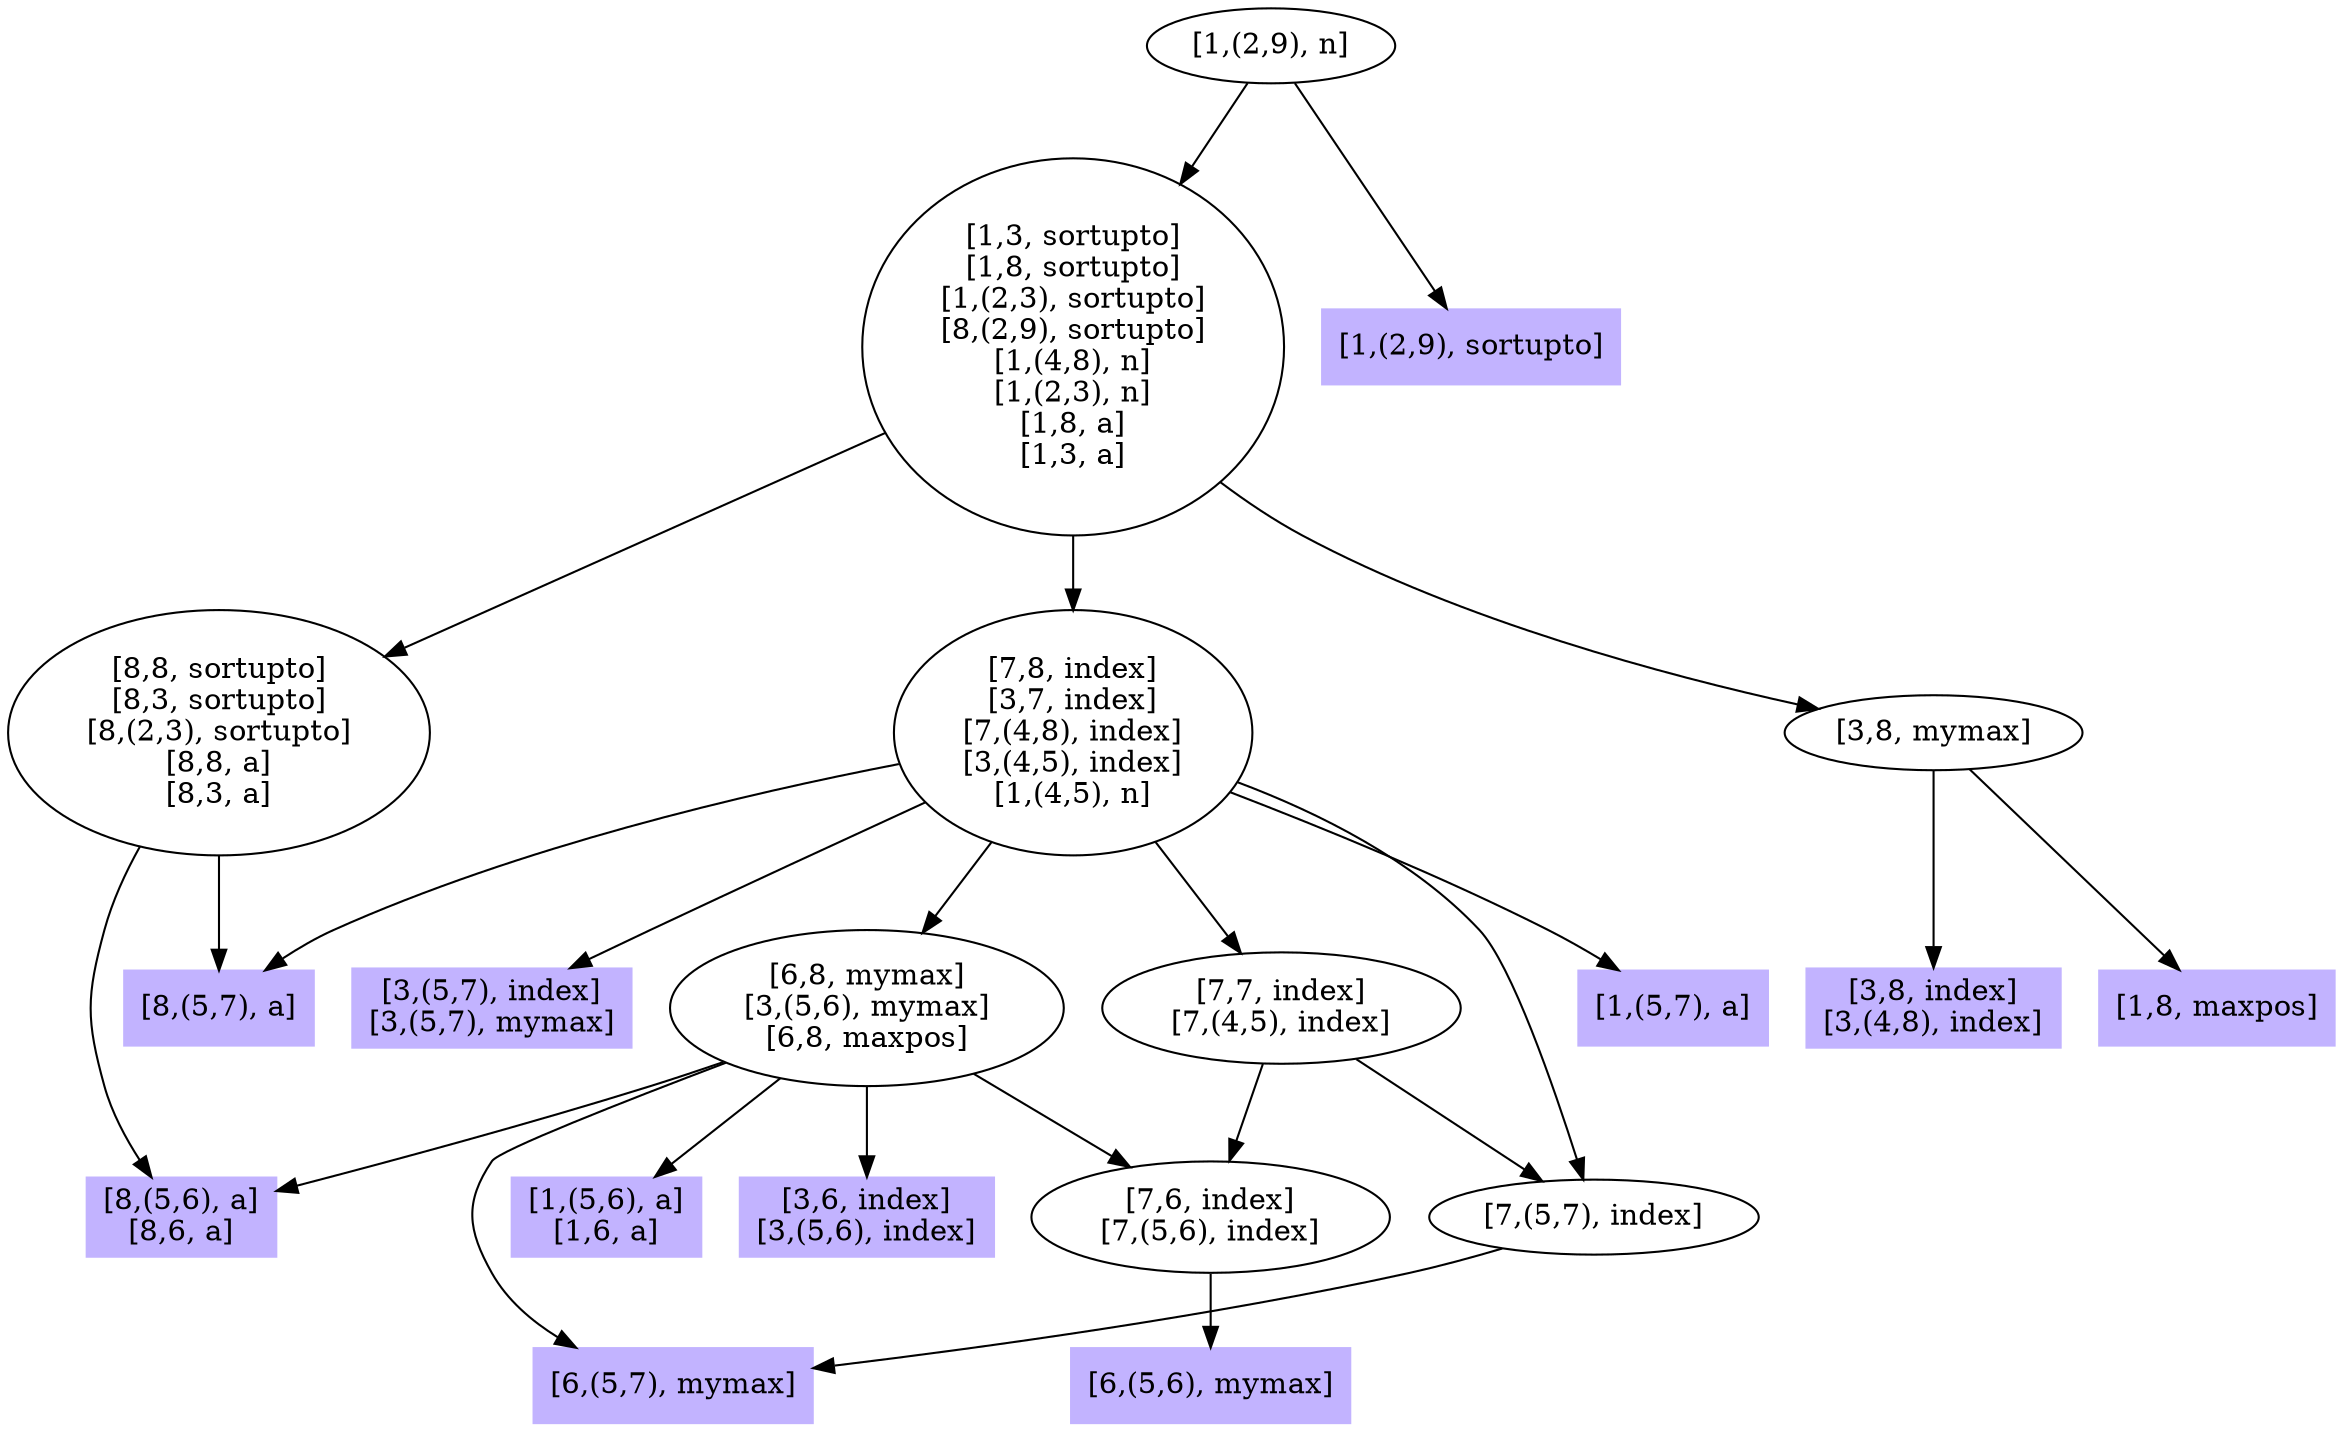 digraph { 
0 [shape=box,style=filled,color=".7 .3 1.0",label="[1,(5,6), a]\n[1,6, a]"];
1 [shape=box,style=filled,color=".7 .3 1.0",label="[1,(5,7), a]"];
2 [shape=box,style=filled,color=".7 .3 1.0",label="[8,(5,6), a]\n[8,6, a]"];
3 [shape=box,style=filled,color=".7 .3 1.0",label="[8,(5,7), a]"];
4 [label="[8,8, sortupto]\n[8,3, sortupto]\n[8,(2,3), sortupto]\n[8,8, a]\n[8,3, a]"];
5 [shape=box,style=filled,color=".7 .3 1.0",label="[6,(5,7), mymax]"];
6 [shape=box,style=filled,color=".7 .3 1.0",label="[6,(5,6), mymax]"];
7 [shape=box,style=filled,color=".7 .3 1.0",label="[3,6, index]\n[3,(5,6), index]"];
8 [label="[7,6, index]\n[7,(5,6), index]"];
9 [label="[6,8, mymax]\n[3,(5,6), mymax]\n[6,8, maxpos]"];
10 [shape=box,style=filled,color=".7 .3 1.0",label="[3,(5,7), index]\n[3,(5,7), mymax]"];
11 [label="[7,(5,7), index]"];
12 [label="[7,7, index]\n[7,(4,5), index]"];
13 [label="[7,8, index]\n[3,7, index]\n[7,(4,8), index]\n[3,(4,5), index]\n[1,(4,5), n]"];
14 [shape=box,style=filled,color=".7 .3 1.0",label="[1,8, maxpos]"];
15 [shape=box,style=filled,color=".7 .3 1.0",label="[3,8, index]\n[3,(4,8), index]"];
16 [label="[3,8, mymax]"];
17 [label="[1,3, sortupto]\n[1,8, sortupto]\n[1,(2,3), sortupto]\n[8,(2,9), sortupto]\n[1,(4,8), n]\n[1,(2,3), n]\n[1,8, a]\n[1,3, a]"];
18 [shape=box,style=filled,color=".7 .3 1.0",label="[1,(2,9), sortupto]"];
19 [label="[1,(2,9), n]"];
4 -> 2;
4 -> 3;
8 -> 6;
9 -> 0;
9 -> 2;
9 -> 5;
9 -> 7;
9 -> 8;
11 -> 5;
12 -> 8;
12 -> 11;
13 -> 1;
13 -> 3;
13 -> 9;
13 -> 10;
13 -> 11;
13 -> 12;
16 -> 14;
16 -> 15;
17 -> 4;
17 -> 13;
17 -> 16;
19 -> 17;
19 -> 18;
}
